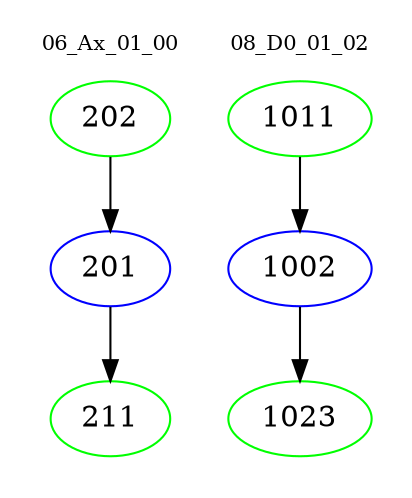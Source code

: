 digraph{
subgraph cluster_0 {
color = white
label = "06_Ax_01_00";
fontsize=10;
T0_202 [label="202", color="green"]
T0_202 -> T0_201 [color="black"]
T0_201 [label="201", color="blue"]
T0_201 -> T0_211 [color="black"]
T0_211 [label="211", color="green"]
}
subgraph cluster_1 {
color = white
label = "08_D0_01_02";
fontsize=10;
T1_1011 [label="1011", color="green"]
T1_1011 -> T1_1002 [color="black"]
T1_1002 [label="1002", color="blue"]
T1_1002 -> T1_1023 [color="black"]
T1_1023 [label="1023", color="green"]
}
}

